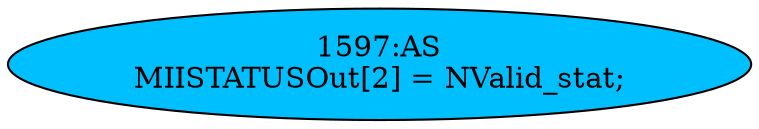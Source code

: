 strict digraph "" {
	node [label="\N"];
	"1597:AS"	 [ast="<pyverilog.vparser.ast.Assign object at 0x7fbdee035490>",
		def_var="['MIISTATUSOut']",
		fillcolor=deepskyblue,
		label="1597:AS
MIISTATUSOut[2] = NValid_stat;",
		statements="[]",
		style=filled,
		typ=Assign,
		use_var="['NValid_stat']"];
}
